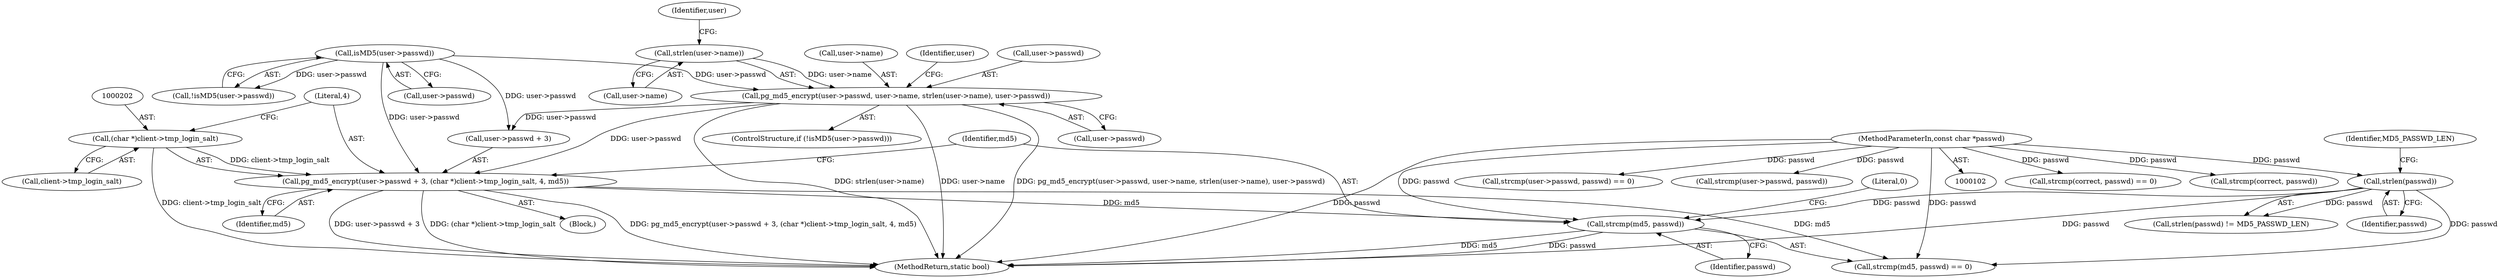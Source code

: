 digraph "0_pgbouncer_edab5be6665b9e8de66c25ba527509b229468573@API" {
"1000210" [label="(Call,strcmp(md5, passwd))"];
"1000195" [label="(Call,pg_md5_encrypt(user->passwd + 3, (char *)client->tmp_login_salt, 4, md5))"];
"1000181" [label="(Call,pg_md5_encrypt(user->passwd, user->name, strlen(user->name), user->passwd))"];
"1000177" [label="(Call,isMD5(user->passwd))"];
"1000188" [label="(Call,strlen(user->name))"];
"1000201" [label="(Call,(char *)client->tmp_login_salt)"];
"1000170" [label="(Call,strlen(passwd))"];
"1000104" [label="(MethodParameterIn,const char *passwd)"];
"1000213" [label="(Literal,0)"];
"1000162" [label="(Call,strcmp(correct, passwd) == 0)"];
"1000104" [label="(MethodParameterIn,const char *passwd)"];
"1000185" [label="(Call,user->name)"];
"1000171" [label="(Identifier,passwd)"];
"1000176" [label="(Call,!isMD5(user->passwd))"];
"1000181" [label="(Call,pg_md5_encrypt(user->passwd, user->name, strlen(user->name), user->passwd))"];
"1000177" [label="(Call,isMD5(user->passwd))"];
"1000198" [label="(Identifier,user)"];
"1000163" [label="(Call,strcmp(correct, passwd))"];
"1000170" [label="(Call,strlen(passwd))"];
"1000169" [label="(Call,strlen(passwd) != MD5_PASSWD_LEN)"];
"1000201" [label="(Call,(char *)client->tmp_login_salt)"];
"1000189" [label="(Call,user->name)"];
"1000178" [label="(Call,user->passwd)"];
"1000192" [label="(Call,user->passwd)"];
"1000196" [label="(Call,user->passwd + 3)"];
"1000175" [label="(ControlStructure,if (!isMD5(user->passwd)))"];
"1000207" [label="(Identifier,md5)"];
"1000188" [label="(Call,strlen(user->name))"];
"1000209" [label="(Call,strcmp(md5, passwd) == 0)"];
"1000140" [label="(Call,strcmp(user->passwd, passwd) == 0)"];
"1000193" [label="(Identifier,user)"];
"1000210" [label="(Call,strcmp(md5, passwd))"];
"1000212" [label="(Identifier,passwd)"];
"1000137" [label="(Block,)"];
"1000182" [label="(Call,user->passwd)"];
"1000172" [label="(Identifier,MD5_PASSWD_LEN)"];
"1000195" [label="(Call,pg_md5_encrypt(user->passwd + 3, (char *)client->tmp_login_salt, 4, md5))"];
"1000203" [label="(Call,client->tmp_login_salt)"];
"1000216" [label="(MethodReturn,static bool)"];
"1000141" [label="(Call,strcmp(user->passwd, passwd))"];
"1000206" [label="(Literal,4)"];
"1000211" [label="(Identifier,md5)"];
"1000210" -> "1000209"  [label="AST: "];
"1000210" -> "1000212"  [label="CFG: "];
"1000211" -> "1000210"  [label="AST: "];
"1000212" -> "1000210"  [label="AST: "];
"1000213" -> "1000210"  [label="CFG: "];
"1000210" -> "1000216"  [label="DDG: md5"];
"1000210" -> "1000216"  [label="DDG: passwd"];
"1000195" -> "1000210"  [label="DDG: md5"];
"1000170" -> "1000210"  [label="DDG: passwd"];
"1000104" -> "1000210"  [label="DDG: passwd"];
"1000195" -> "1000137"  [label="AST: "];
"1000195" -> "1000207"  [label="CFG: "];
"1000196" -> "1000195"  [label="AST: "];
"1000201" -> "1000195"  [label="AST: "];
"1000206" -> "1000195"  [label="AST: "];
"1000207" -> "1000195"  [label="AST: "];
"1000211" -> "1000195"  [label="CFG: "];
"1000195" -> "1000216"  [label="DDG: (char *)client->tmp_login_salt"];
"1000195" -> "1000216"  [label="DDG: pg_md5_encrypt(user->passwd + 3, (char *)client->tmp_login_salt, 4, md5)"];
"1000195" -> "1000216"  [label="DDG: user->passwd + 3"];
"1000181" -> "1000195"  [label="DDG: user->passwd"];
"1000177" -> "1000195"  [label="DDG: user->passwd"];
"1000201" -> "1000195"  [label="DDG: client->tmp_login_salt"];
"1000195" -> "1000209"  [label="DDG: md5"];
"1000181" -> "1000175"  [label="AST: "];
"1000181" -> "1000192"  [label="CFG: "];
"1000182" -> "1000181"  [label="AST: "];
"1000185" -> "1000181"  [label="AST: "];
"1000188" -> "1000181"  [label="AST: "];
"1000192" -> "1000181"  [label="AST: "];
"1000198" -> "1000181"  [label="CFG: "];
"1000181" -> "1000216"  [label="DDG: strlen(user->name)"];
"1000181" -> "1000216"  [label="DDG: user->name"];
"1000181" -> "1000216"  [label="DDG: pg_md5_encrypt(user->passwd, user->name, strlen(user->name), user->passwd)"];
"1000177" -> "1000181"  [label="DDG: user->passwd"];
"1000188" -> "1000181"  [label="DDG: user->name"];
"1000181" -> "1000196"  [label="DDG: user->passwd"];
"1000177" -> "1000176"  [label="AST: "];
"1000177" -> "1000178"  [label="CFG: "];
"1000178" -> "1000177"  [label="AST: "];
"1000176" -> "1000177"  [label="CFG: "];
"1000177" -> "1000176"  [label="DDG: user->passwd"];
"1000177" -> "1000196"  [label="DDG: user->passwd"];
"1000188" -> "1000189"  [label="CFG: "];
"1000189" -> "1000188"  [label="AST: "];
"1000193" -> "1000188"  [label="CFG: "];
"1000201" -> "1000203"  [label="CFG: "];
"1000202" -> "1000201"  [label="AST: "];
"1000203" -> "1000201"  [label="AST: "];
"1000206" -> "1000201"  [label="CFG: "];
"1000201" -> "1000216"  [label="DDG: client->tmp_login_salt"];
"1000170" -> "1000169"  [label="AST: "];
"1000170" -> "1000171"  [label="CFG: "];
"1000171" -> "1000170"  [label="AST: "];
"1000172" -> "1000170"  [label="CFG: "];
"1000170" -> "1000216"  [label="DDG: passwd"];
"1000170" -> "1000169"  [label="DDG: passwd"];
"1000104" -> "1000170"  [label="DDG: passwd"];
"1000170" -> "1000209"  [label="DDG: passwd"];
"1000104" -> "1000102"  [label="AST: "];
"1000104" -> "1000216"  [label="DDG: passwd"];
"1000104" -> "1000140"  [label="DDG: passwd"];
"1000104" -> "1000141"  [label="DDG: passwd"];
"1000104" -> "1000162"  [label="DDG: passwd"];
"1000104" -> "1000163"  [label="DDG: passwd"];
"1000104" -> "1000209"  [label="DDG: passwd"];
}
